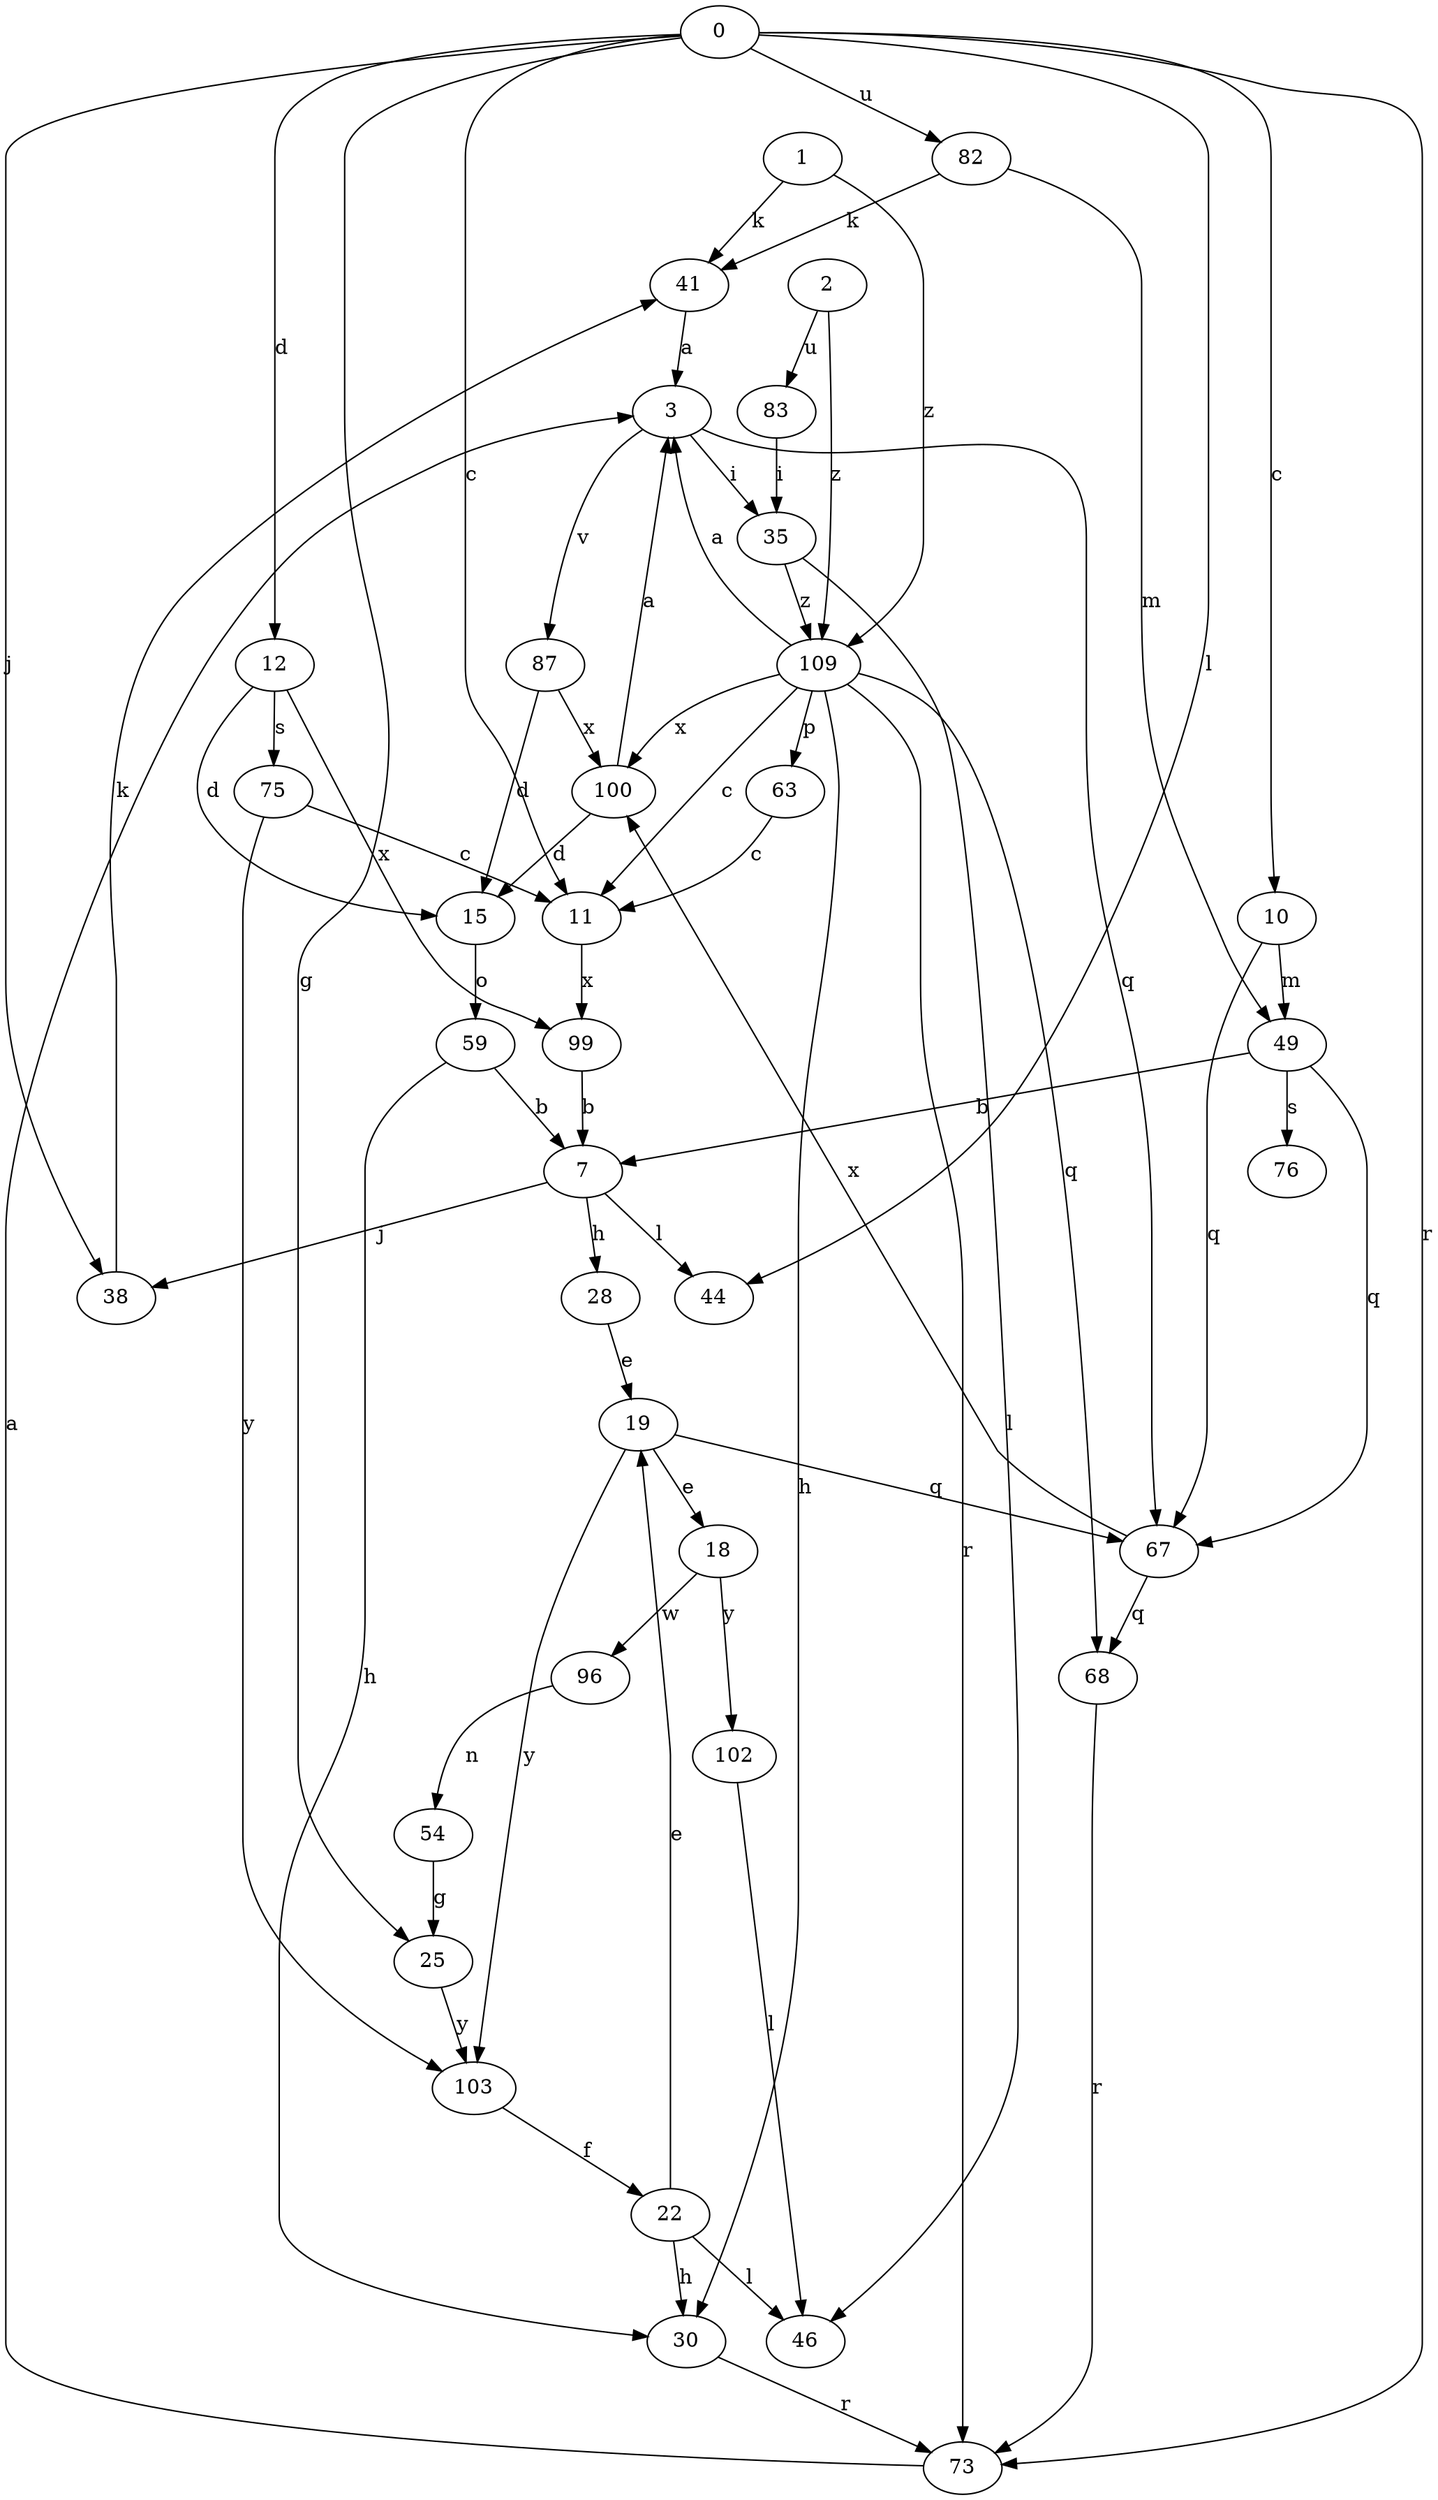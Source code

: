 strict digraph  {
1;
2;
3;
7;
10;
11;
12;
15;
18;
19;
22;
25;
28;
30;
35;
38;
41;
44;
46;
49;
54;
59;
63;
67;
68;
0;
73;
75;
76;
82;
83;
87;
96;
99;
100;
102;
103;
109;
1 -> 41  [label=k];
1 -> 109  [label=z];
2 -> 83  [label=u];
2 -> 109  [label=z];
3 -> 35  [label=i];
3 -> 67  [label=q];
3 -> 87  [label=v];
7 -> 28  [label=h];
7 -> 38  [label=j];
7 -> 44  [label=l];
10 -> 49  [label=m];
10 -> 67  [label=q];
11 -> 99  [label=x];
12 -> 15  [label=d];
12 -> 75  [label=s];
12 -> 99  [label=x];
15 -> 59  [label=o];
18 -> 96  [label=w];
18 -> 102  [label=y];
19 -> 18  [label=e];
19 -> 67  [label=q];
19 -> 103  [label=y];
22 -> 19  [label=e];
22 -> 30  [label=h];
22 -> 46  [label=l];
25 -> 103  [label=y];
28 -> 19  [label=e];
30 -> 73  [label=r];
35 -> 46  [label=l];
35 -> 109  [label=z];
38 -> 41  [label=k];
41 -> 3  [label=a];
49 -> 7  [label=b];
49 -> 67  [label=q];
49 -> 76  [label=s];
54 -> 25  [label=g];
59 -> 7  [label=b];
59 -> 30  [label=h];
63 -> 11  [label=c];
67 -> 68  [label=q];
67 -> 100  [label=x];
68 -> 73  [label=r];
0 -> 10  [label=c];
0 -> 11  [label=c];
0 -> 12  [label=d];
0 -> 25  [label=g];
0 -> 38  [label=j];
0 -> 44  [label=l];
0 -> 73  [label=r];
0 -> 82  [label=u];
73 -> 3  [label=a];
75 -> 11  [label=c];
75 -> 103  [label=y];
82 -> 41  [label=k];
82 -> 49  [label=m];
83 -> 35  [label=i];
87 -> 15  [label=d];
87 -> 100  [label=x];
96 -> 54  [label=n];
99 -> 7  [label=b];
100 -> 3  [label=a];
100 -> 15  [label=d];
102 -> 46  [label=l];
103 -> 22  [label=f];
109 -> 3  [label=a];
109 -> 11  [label=c];
109 -> 30  [label=h];
109 -> 63  [label=p];
109 -> 68  [label=q];
109 -> 73  [label=r];
109 -> 100  [label=x];
}
